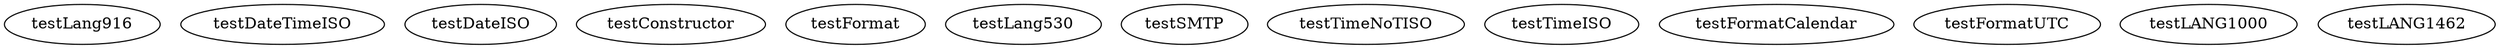 digraph G {
testLang916;
testDateTimeISO;
testDateISO;
testConstructor;
testFormat;
testLang530;
testSMTP;
testTimeNoTISO;
testTimeISO;
testFormatCalendar;
testFormatUTC;
testLANG1000;
testLANG1462;
}